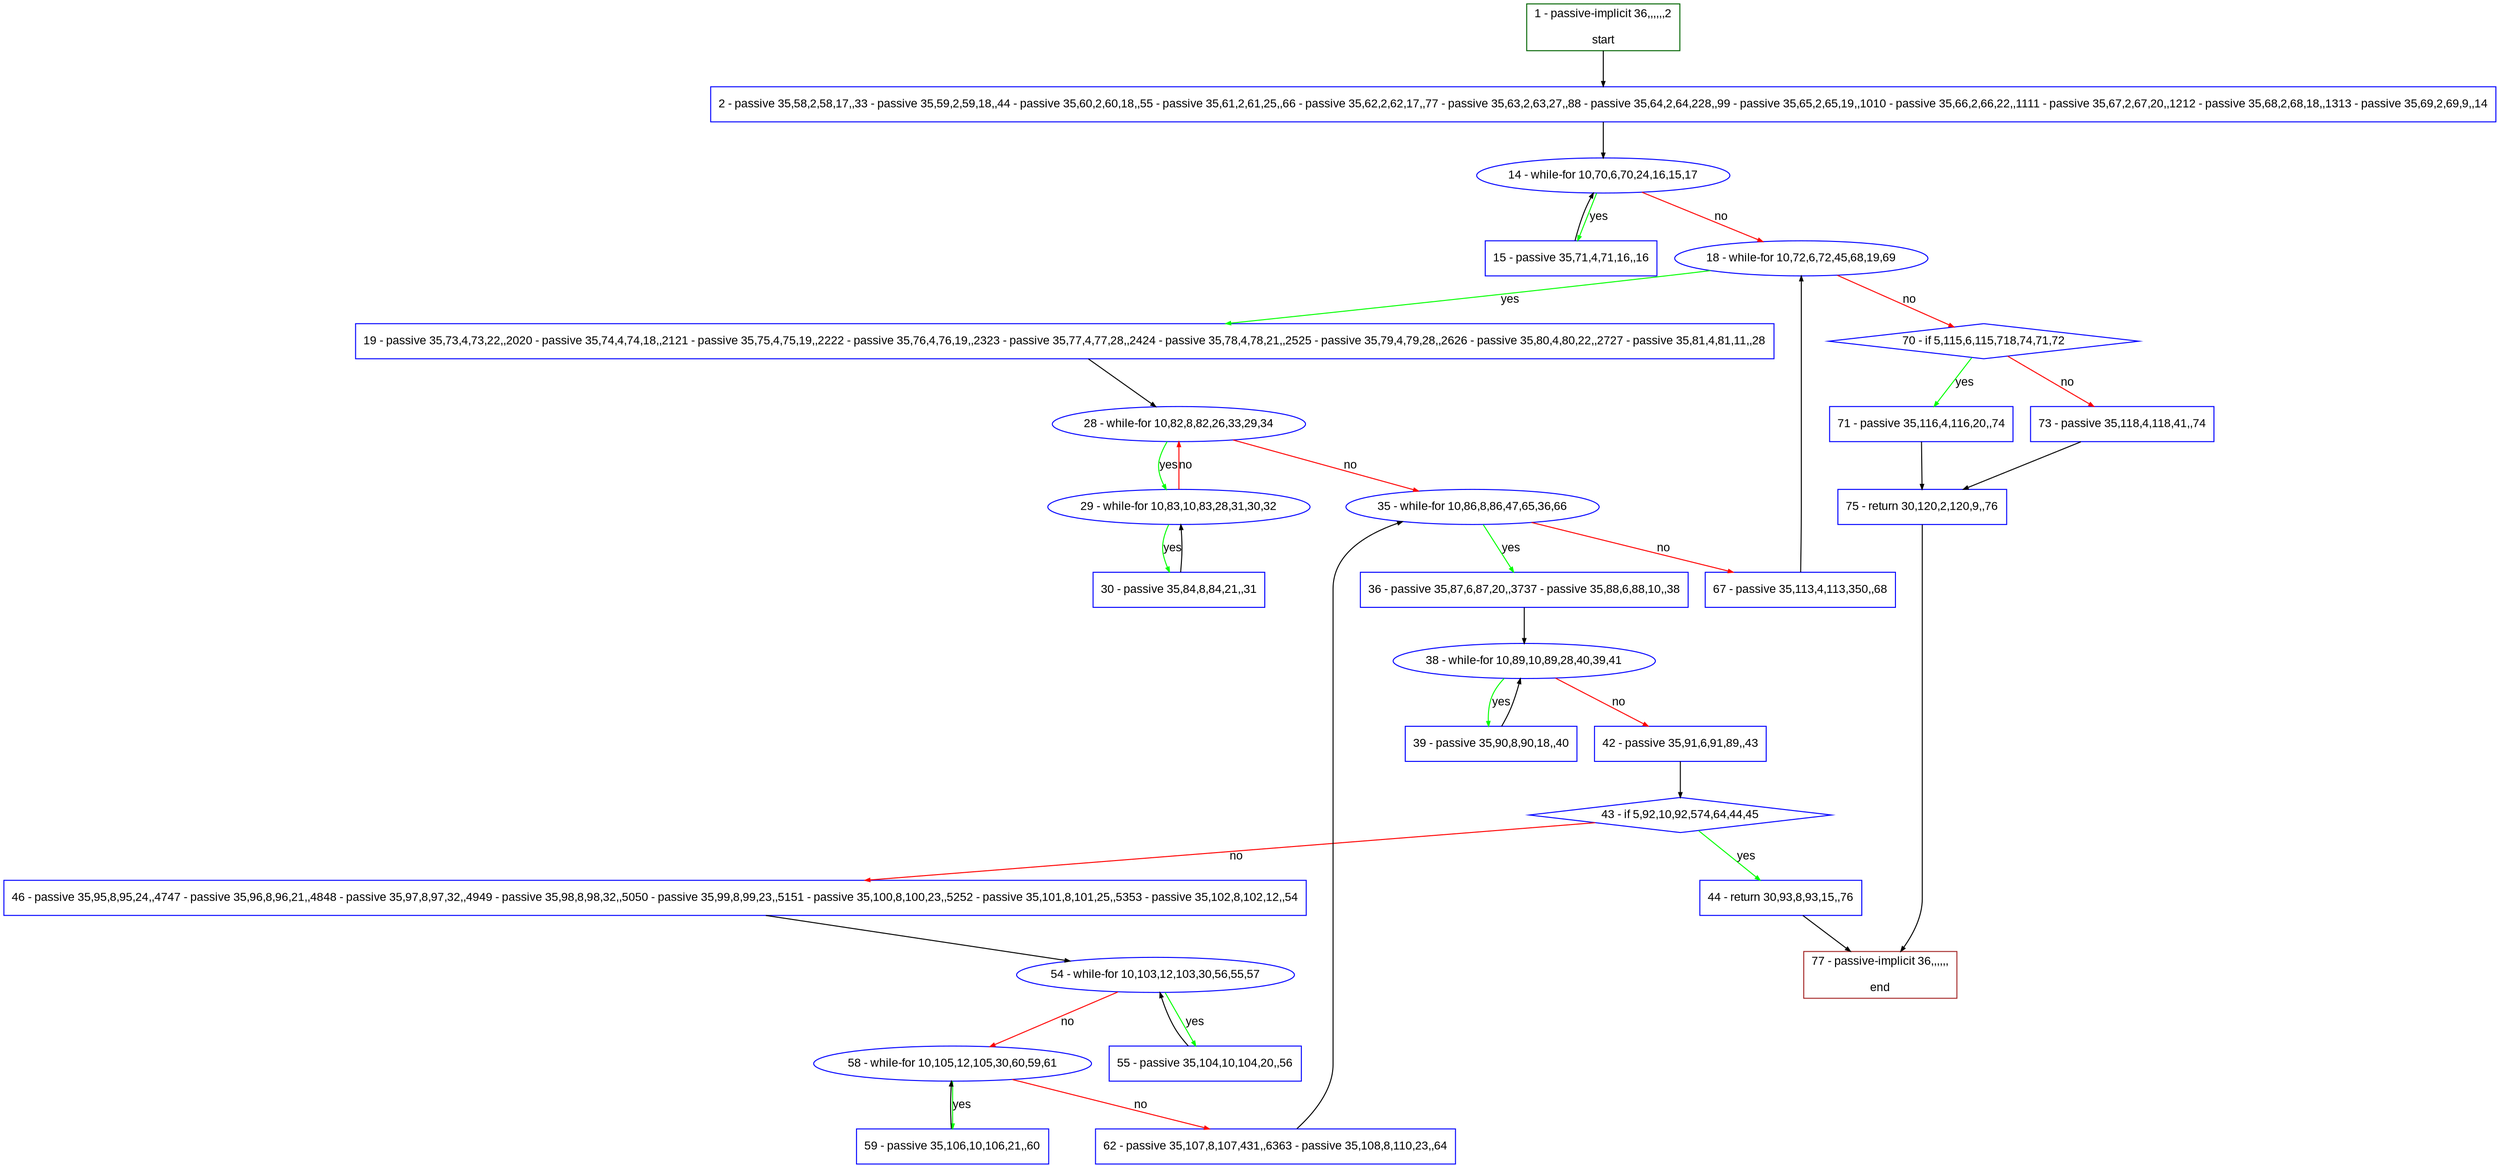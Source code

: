 digraph "" {
  graph [pack="true", label="", fontsize="12", packmode="clust", fontname="Arial", fillcolor="#FFFFCC", bgcolor="white", style="rounded,filled", compound="true"];
  node [node_initialized="no", label="", color="grey", fontsize="12", fillcolor="white", fontname="Arial", style="filled", shape="rectangle", compound="true", fixedsize="false"];
  edge [fontcolor="black", arrowhead="normal", arrowtail="none", arrowsize="0.5", ltail="", label="", color="black", fontsize="12", lhead="", fontname="Arial", dir="forward", compound="true"];
  __N1 [label="2 - passive 35,58,2,58,17,,33 - passive 35,59,2,59,18,,44 - passive 35,60,2,60,18,,55 - passive 35,61,2,61,25,,66 - passive 35,62,2,62,17,,77 - passive 35,63,2,63,27,,88 - passive 35,64,2,64,228,,99 - passive 35,65,2,65,19,,1010 - passive 35,66,2,66,22,,1111 - passive 35,67,2,67,20,,1212 - passive 35,68,2,68,18,,1313 - passive 35,69,2,69,9,,14", color="#0000ff", fillcolor="#ffffff", style="filled", shape="box"];
  __N2 [label="1 - passive-implicit 36,,,,,,2\n\nstart", color="#006400", fillcolor="#ffffff", style="filled", shape="box"];
  __N3 [label="14 - while-for 10,70,6,70,24,16,15,17", color="#0000ff", fillcolor="#ffffff", style="filled", shape="oval"];
  __N4 [label="15 - passive 35,71,4,71,16,,16", color="#0000ff", fillcolor="#ffffff", style="filled", shape="box"];
  __N5 [label="18 - while-for 10,72,6,72,45,68,19,69", color="#0000ff", fillcolor="#ffffff", style="filled", shape="oval"];
  __N6 [label="19 - passive 35,73,4,73,22,,2020 - passive 35,74,4,74,18,,2121 - passive 35,75,4,75,19,,2222 - passive 35,76,4,76,19,,2323 - passive 35,77,4,77,28,,2424 - passive 35,78,4,78,21,,2525 - passive 35,79,4,79,28,,2626 - passive 35,80,4,80,22,,2727 - passive 35,81,4,81,11,,28", color="#0000ff", fillcolor="#ffffff", style="filled", shape="box"];
  __N7 [label="70 - if 5,115,6,115,718,74,71,72", color="#0000ff", fillcolor="#ffffff", style="filled", shape="diamond"];
  __N8 [label="28 - while-for 10,82,8,82,26,33,29,34", color="#0000ff", fillcolor="#ffffff", style="filled", shape="oval"];
  __N9 [label="29 - while-for 10,83,10,83,28,31,30,32", color="#0000ff", fillcolor="#ffffff", style="filled", shape="oval"];
  __N10 [label="35 - while-for 10,86,8,86,47,65,36,66", color="#0000ff", fillcolor="#ffffff", style="filled", shape="oval"];
  __N11 [label="30 - passive 35,84,8,84,21,,31", color="#0000ff", fillcolor="#ffffff", style="filled", shape="box"];
  __N12 [label="36 - passive 35,87,6,87,20,,3737 - passive 35,88,6,88,10,,38", color="#0000ff", fillcolor="#ffffff", style="filled", shape="box"];
  __N13 [label="67 - passive 35,113,4,113,350,,68", color="#0000ff", fillcolor="#ffffff", style="filled", shape="box"];
  __N14 [label="38 - while-for 10,89,10,89,28,40,39,41", color="#0000ff", fillcolor="#ffffff", style="filled", shape="oval"];
  __N15 [label="39 - passive 35,90,8,90,18,,40", color="#0000ff", fillcolor="#ffffff", style="filled", shape="box"];
  __N16 [label="42 - passive 35,91,6,91,89,,43", color="#0000ff", fillcolor="#ffffff", style="filled", shape="box"];
  __N17 [label="43 - if 5,92,10,92,574,64,44,45", color="#0000ff", fillcolor="#ffffff", style="filled", shape="diamond"];
  __N18 [label="44 - return 30,93,8,93,15,,76", color="#0000ff", fillcolor="#ffffff", style="filled", shape="box"];
  __N19 [label="46 - passive 35,95,8,95,24,,4747 - passive 35,96,8,96,21,,4848 - passive 35,97,8,97,32,,4949 - passive 35,98,8,98,32,,5050 - passive 35,99,8,99,23,,5151 - passive 35,100,8,100,23,,5252 - passive 35,101,8,101,25,,5353 - passive 35,102,8,102,12,,54", color="#0000ff", fillcolor="#ffffff", style="filled", shape="box"];
  __N20 [label="77 - passive-implicit 36,,,,,,\n\nend", color="#a52a2a", fillcolor="#ffffff", style="filled", shape="box"];
  __N21 [label="54 - while-for 10,103,12,103,30,56,55,57", color="#0000ff", fillcolor="#ffffff", style="filled", shape="oval"];
  __N22 [label="55 - passive 35,104,10,104,20,,56", color="#0000ff", fillcolor="#ffffff", style="filled", shape="box"];
  __N23 [label="58 - while-for 10,105,12,105,30,60,59,61", color="#0000ff", fillcolor="#ffffff", style="filled", shape="oval"];
  __N24 [label="59 - passive 35,106,10,106,21,,60", color="#0000ff", fillcolor="#ffffff", style="filled", shape="box"];
  __N25 [label="62 - passive 35,107,8,107,431,,6363 - passive 35,108,8,110,23,,64", color="#0000ff", fillcolor="#ffffff", style="filled", shape="box"];
  __N26 [label="71 - passive 35,116,4,116,20,,74", color="#0000ff", fillcolor="#ffffff", style="filled", shape="box"];
  __N27 [label="73 - passive 35,118,4,118,41,,74", color="#0000ff", fillcolor="#ffffff", style="filled", shape="box"];
  __N28 [label="75 - return 30,120,2,120,9,,76", color="#0000ff", fillcolor="#ffffff", style="filled", shape="box"];
  __N2 -> __N1 [arrowhead="normal", arrowtail="none", color="#000000", label="", dir="forward"];
  __N1 -> __N3 [arrowhead="normal", arrowtail="none", color="#000000", label="", dir="forward"];
  __N3 -> __N4 [arrowhead="normal", arrowtail="none", color="#00ff00", label="yes", dir="forward"];
  __N4 -> __N3 [arrowhead="normal", arrowtail="none", color="#000000", label="", dir="forward"];
  __N3 -> __N5 [arrowhead="normal", arrowtail="none", color="#ff0000", label="no", dir="forward"];
  __N5 -> __N6 [arrowhead="normal", arrowtail="none", color="#00ff00", label="yes", dir="forward"];
  __N5 -> __N7 [arrowhead="normal", arrowtail="none", color="#ff0000", label="no", dir="forward"];
  __N6 -> __N8 [arrowhead="normal", arrowtail="none", color="#000000", label="", dir="forward"];
  __N8 -> __N9 [arrowhead="normal", arrowtail="none", color="#00ff00", label="yes", dir="forward"];
  __N9 -> __N8 [arrowhead="normal", arrowtail="none", color="#ff0000", label="no", dir="forward"];
  __N8 -> __N10 [arrowhead="normal", arrowtail="none", color="#ff0000", label="no", dir="forward"];
  __N9 -> __N11 [arrowhead="normal", arrowtail="none", color="#00ff00", label="yes", dir="forward"];
  __N11 -> __N9 [arrowhead="normal", arrowtail="none", color="#000000", label="", dir="forward"];
  __N10 -> __N12 [arrowhead="normal", arrowtail="none", color="#00ff00", label="yes", dir="forward"];
  __N10 -> __N13 [arrowhead="normal", arrowtail="none", color="#ff0000", label="no", dir="forward"];
  __N12 -> __N14 [arrowhead="normal", arrowtail="none", color="#000000", label="", dir="forward"];
  __N14 -> __N15 [arrowhead="normal", arrowtail="none", color="#00ff00", label="yes", dir="forward"];
  __N15 -> __N14 [arrowhead="normal", arrowtail="none", color="#000000", label="", dir="forward"];
  __N14 -> __N16 [arrowhead="normal", arrowtail="none", color="#ff0000", label="no", dir="forward"];
  __N16 -> __N17 [arrowhead="normal", arrowtail="none", color="#000000", label="", dir="forward"];
  __N17 -> __N18 [arrowhead="normal", arrowtail="none", color="#00ff00", label="yes", dir="forward"];
  __N17 -> __N19 [arrowhead="normal", arrowtail="none", color="#ff0000", label="no", dir="forward"];
  __N18 -> __N20 [arrowhead="normal", arrowtail="none", color="#000000", label="", dir="forward"];
  __N19 -> __N21 [arrowhead="normal", arrowtail="none", color="#000000", label="", dir="forward"];
  __N21 -> __N22 [arrowhead="normal", arrowtail="none", color="#00ff00", label="yes", dir="forward"];
  __N22 -> __N21 [arrowhead="normal", arrowtail="none", color="#000000", label="", dir="forward"];
  __N21 -> __N23 [arrowhead="normal", arrowtail="none", color="#ff0000", label="no", dir="forward"];
  __N23 -> __N24 [arrowhead="normal", arrowtail="none", color="#00ff00", label="yes", dir="forward"];
  __N24 -> __N23 [arrowhead="normal", arrowtail="none", color="#000000", label="", dir="forward"];
  __N23 -> __N25 [arrowhead="normal", arrowtail="none", color="#ff0000", label="no", dir="forward"];
  __N25 -> __N10 [arrowhead="normal", arrowtail="none", color="#000000", label="", dir="forward"];
  __N13 -> __N5 [arrowhead="normal", arrowtail="none", color="#000000", label="", dir="forward"];
  __N7 -> __N26 [arrowhead="normal", arrowtail="none", color="#00ff00", label="yes", dir="forward"];
  __N7 -> __N27 [arrowhead="normal", arrowtail="none", color="#ff0000", label="no", dir="forward"];
  __N26 -> __N28 [arrowhead="normal", arrowtail="none", color="#000000", label="", dir="forward"];
  __N27 -> __N28 [arrowhead="normal", arrowtail="none", color="#000000", label="", dir="forward"];
  __N28 -> __N20 [arrowhead="normal", arrowtail="none", color="#000000", label="", dir="forward"];
}

